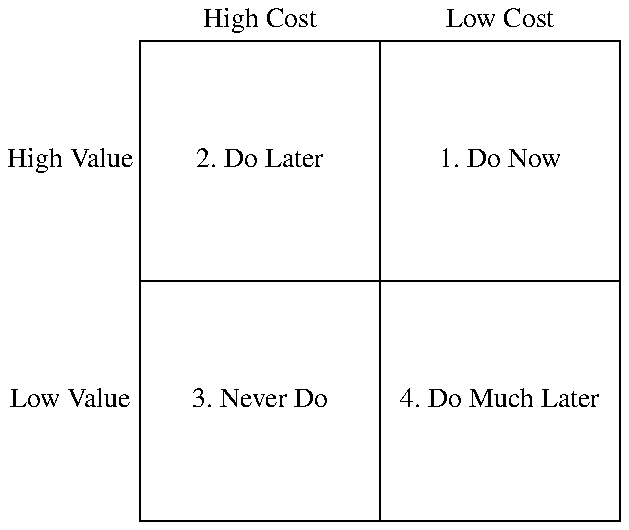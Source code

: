 .PS
A: box wid 1.2 ht 1.2 "2. Do Later"
B: box same "1. Do Now"
C: box same "3. Never Do" at A.s - (0, 0.6)
D: box same "4. Do Much Later" at B.s - (0, 0.6)

box "High Cost" invisible at A.n + (0, 0.1)
box "Low Cost" invisible at B.n + (0, 0.1)
box "High Value" invisible at A.w - (0.35, 0)
box "Low Value" invisible at C.w - (0.35, 0)
.PE

